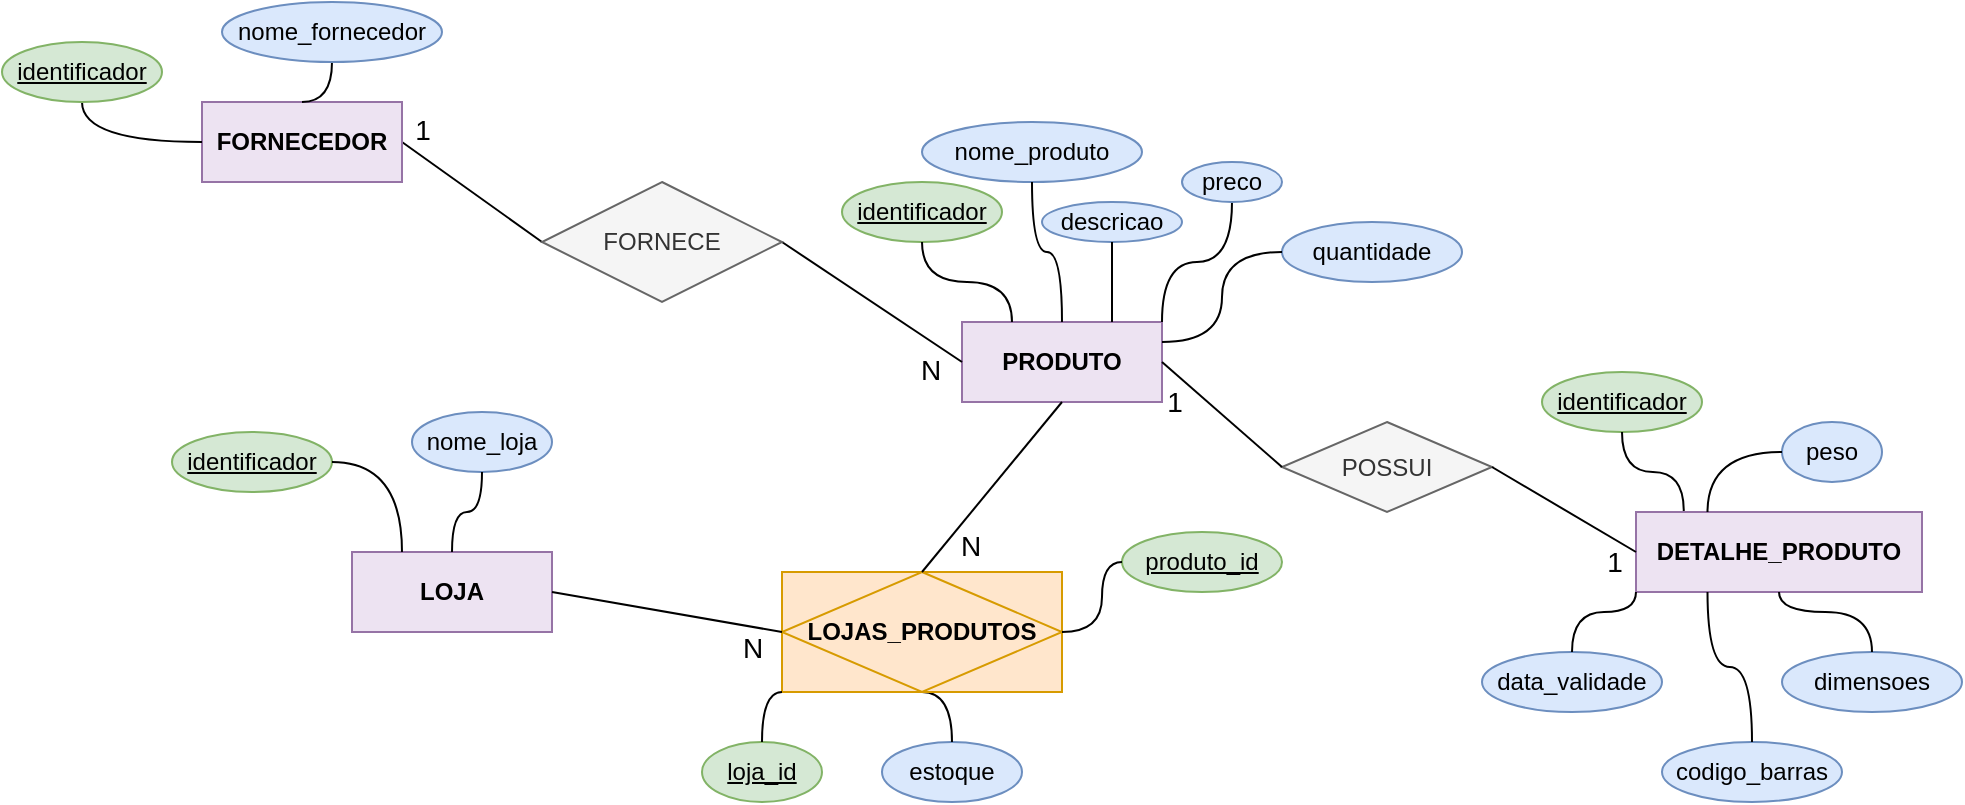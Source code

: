 <mxfile version="26.1.3">
  <diagram name="Página-1" id="QiZA9TuHDEAONWoTVcgq">
    <mxGraphModel grid="1" page="1" gridSize="10" guides="1" tooltips="1" connect="1" arrows="1" fold="1" pageScale="1" pageWidth="827" pageHeight="1169" math="0" shadow="0">
      <root>
        <mxCell id="0" />
        <mxCell id="1" parent="0" />
        <mxCell id="nnOmcbzWYCP36iAoLmld-2" style="rounded=0;orthogonalLoop=1;jettySize=auto;html=1;entryX=0;entryY=0.5;entryDx=0;entryDy=0;endArrow=none;startFill=0;exitX=1;exitY=0.5;exitDx=0;exitDy=0;" edge="1" parent="1" source="yZ4NykpI8MjWYzEUuT8K-1" target="nnOmcbzWYCP36iAoLmld-1">
          <mxGeometry relative="1" as="geometry" />
        </mxCell>
        <mxCell id="nnOmcbzWYCP36iAoLmld-4" value="&lt;font&gt;1&lt;/font&gt;" style="edgeLabel;html=1;align=center;verticalAlign=middle;resizable=0;points=[];fontSize=14;" connectable="0" vertex="1" parent="nnOmcbzWYCP36iAoLmld-2">
          <mxGeometry x="-0.611" y="1" relative="1" as="geometry">
            <mxPoint x="-4" y="-15" as="offset" />
          </mxGeometry>
        </mxCell>
        <mxCell id="yZ4NykpI8MjWYzEUuT8K-1" value="FORNECEDOR" style="whiteSpace=wrap;html=1;align=center;fillColor=light-dark(#ede3f2, #392f3f);strokeColor=#9673a6;fontStyle=1" vertex="1" parent="1">
          <mxGeometry x="110" y="70" width="100" height="40" as="geometry" />
        </mxCell>
        <mxCell id="yZ4NykpI8MjWYzEUuT8K-2" value="PRODUTO" style="whiteSpace=wrap;html=1;align=center;fillColor=light-dark(#ede3f2, #392f3f);strokeColor=#9673a6;fontStyle=1" vertex="1" parent="1">
          <mxGeometry x="490" y="180" width="100" height="40" as="geometry" />
        </mxCell>
        <mxCell id="yZ4NykpI8MjWYzEUuT8K-3" value="LOJA" style="whiteSpace=wrap;html=1;align=center;fillColor=light-dark(#ede3f2, #392f3f);strokeColor=#9673a6;fontStyle=1" vertex="1" parent="1">
          <mxGeometry x="185" y="295" width="100" height="40" as="geometry" />
        </mxCell>
        <mxCell id="yZ4NykpI8MjWYzEUuT8K-4" value="DETALHE_PRODUTO" style="whiteSpace=wrap;html=1;align=center;fillColor=light-dark(#ede3f2, #392f3f);strokeColor=#9673a6;fontStyle=1" vertex="1" parent="1">
          <mxGeometry x="827" y="275" width="143" height="40" as="geometry" />
        </mxCell>
        <mxCell id="yZ4NykpI8MjWYzEUuT8K-7" style="edgeStyle=orthogonalEdgeStyle;rounded=0;orthogonalLoop=1;jettySize=auto;html=1;entryX=0.5;entryY=0;entryDx=0;entryDy=0;endArrow=none;startFill=0;curved=1;" edge="1" parent="1" source="yZ4NykpI8MjWYzEUuT8K-5" target="yZ4NykpI8MjWYzEUuT8K-1">
          <mxGeometry relative="1" as="geometry" />
        </mxCell>
        <mxCell id="yZ4NykpI8MjWYzEUuT8K-5" value="nome_fornecedor" style="ellipse;whiteSpace=wrap;html=1;align=center;fillColor=#dae8fc;strokeColor=#6c8ebf;" vertex="1" parent="1">
          <mxGeometry x="120" y="20" width="110" height="30" as="geometry" />
        </mxCell>
        <mxCell id="yZ4NykpI8MjWYzEUuT8K-8" style="edgeStyle=orthogonalEdgeStyle;rounded=0;orthogonalLoop=1;jettySize=auto;html=1;entryX=0;entryY=0.5;entryDx=0;entryDy=0;exitX=0.5;exitY=1;exitDx=0;exitDy=0;endArrow=none;startFill=0;curved=1;" edge="1" parent="1" source="yZ4NykpI8MjWYzEUuT8K-6" target="yZ4NykpI8MjWYzEUuT8K-1">
          <mxGeometry relative="1" as="geometry" />
        </mxCell>
        <mxCell id="yZ4NykpI8MjWYzEUuT8K-6" value="identificador" style="ellipse;whiteSpace=wrap;html=1;align=center;fontStyle=4;fillColor=#d5e8d4;strokeColor=#82b366;" vertex="1" parent="1">
          <mxGeometry x="10" y="40" width="80" height="30" as="geometry" />
        </mxCell>
        <mxCell id="yZ4NykpI8MjWYzEUuT8K-9" value="identificador" style="ellipse;whiteSpace=wrap;html=1;align=center;fontStyle=4;fillColor=#d5e8d4;strokeColor=#82b366;" vertex="1" parent="1">
          <mxGeometry x="430" y="110" width="80" height="30" as="geometry" />
        </mxCell>
        <mxCell id="yZ4NykpI8MjWYzEUuT8K-10" style="edgeStyle=orthogonalEdgeStyle;rounded=0;orthogonalLoop=1;jettySize=auto;html=1;entryX=0.25;entryY=0;entryDx=0;entryDy=0;exitX=0.5;exitY=1;exitDx=0;exitDy=0;endArrow=none;startFill=0;curved=1;" edge="1" parent="1" source="yZ4NykpI8MjWYzEUuT8K-9" target="yZ4NykpI8MjWYzEUuT8K-2">
          <mxGeometry relative="1" as="geometry">
            <mxPoint x="460" y="219.97" as="targetPoint" />
          </mxGeometry>
        </mxCell>
        <mxCell id="yZ4NykpI8MjWYzEUuT8K-11" value="nome_produto" style="ellipse;whiteSpace=wrap;html=1;align=center;fillColor=#dae8fc;strokeColor=#6c8ebf;" vertex="1" parent="1">
          <mxGeometry x="470" y="80" width="110" height="30" as="geometry" />
        </mxCell>
        <mxCell id="yZ4NykpI8MjWYzEUuT8K-12" style="edgeStyle=orthogonalEdgeStyle;rounded=0;orthogonalLoop=1;jettySize=auto;html=1;entryX=0.5;entryY=0;entryDx=0;entryDy=0;endArrow=none;startFill=0;curved=1;" edge="1" parent="1" source="yZ4NykpI8MjWYzEUuT8K-11" target="yZ4NykpI8MjWYzEUuT8K-2">
          <mxGeometry relative="1" as="geometry">
            <mxPoint x="570" y="149.97" as="targetPoint" />
          </mxGeometry>
        </mxCell>
        <mxCell id="yZ4NykpI8MjWYzEUuT8K-15" value="descricao" style="ellipse;whiteSpace=wrap;html=1;align=center;fillColor=#dae8fc;strokeColor=#6c8ebf;" vertex="1" parent="1">
          <mxGeometry x="530" y="120" width="70" height="20" as="geometry" />
        </mxCell>
        <mxCell id="yZ4NykpI8MjWYzEUuT8K-16" style="edgeStyle=orthogonalEdgeStyle;rounded=0;orthogonalLoop=1;jettySize=auto;html=1;entryX=0.75;entryY=0;entryDx=0;entryDy=0;endArrow=none;startFill=0;curved=1;exitX=0.5;exitY=1;exitDx=0;exitDy=0;" edge="1" parent="1" source="yZ4NykpI8MjWYzEUuT8K-15" target="yZ4NykpI8MjWYzEUuT8K-2">
          <mxGeometry relative="1" as="geometry">
            <mxPoint x="550" y="140" as="sourcePoint" />
            <mxPoint x="550" y="190" as="targetPoint" />
          </mxGeometry>
        </mxCell>
        <mxCell id="nnOmcbzWYCP36iAoLmld-6" style="edgeStyle=orthogonalEdgeStyle;rounded=0;orthogonalLoop=1;jettySize=auto;html=1;entryX=1;entryY=0;entryDx=0;entryDy=0;endArrow=none;startFill=0;curved=1;exitX=0.5;exitY=1;exitDx=0;exitDy=0;" edge="1" parent="1" source="yZ4NykpI8MjWYzEUuT8K-17" target="yZ4NykpI8MjWYzEUuT8K-2">
          <mxGeometry relative="1" as="geometry" />
        </mxCell>
        <mxCell id="yZ4NykpI8MjWYzEUuT8K-17" value="preco" style="ellipse;whiteSpace=wrap;html=1;align=center;fillColor=#dae8fc;strokeColor=#6c8ebf;" vertex="1" parent="1">
          <mxGeometry x="600" y="100" width="50" height="20" as="geometry" />
        </mxCell>
        <mxCell id="yZ4NykpI8MjWYzEUuT8K-19" value="quantidade" style="ellipse;whiteSpace=wrap;html=1;align=center;fillColor=#dae8fc;strokeColor=#6c8ebf;" vertex="1" parent="1">
          <mxGeometry x="650" y="130" width="90" height="30" as="geometry" />
        </mxCell>
        <mxCell id="yZ4NykpI8MjWYzEUuT8K-20" style="edgeStyle=orthogonalEdgeStyle;rounded=0;orthogonalLoop=1;jettySize=auto;html=1;endArrow=none;startFill=0;curved=1;exitX=0;exitY=0.5;exitDx=0;exitDy=0;entryX=1;entryY=0.25;entryDx=0;entryDy=0;" edge="1" parent="1" source="yZ4NykpI8MjWYzEUuT8K-19" target="yZ4NykpI8MjWYzEUuT8K-2">
          <mxGeometry relative="1" as="geometry">
            <mxPoint x="630" y="205" as="sourcePoint" />
            <mxPoint x="600" y="210" as="targetPoint" />
          </mxGeometry>
        </mxCell>
        <mxCell id="yZ4NykpI8MjWYzEUuT8K-21" value="identificador" style="ellipse;whiteSpace=wrap;html=1;align=center;fontStyle=4;fillColor=#d5e8d4;strokeColor=#82b366;" vertex="1" parent="1">
          <mxGeometry x="780" y="205" width="80" height="30" as="geometry" />
        </mxCell>
        <mxCell id="yZ4NykpI8MjWYzEUuT8K-22" style="edgeStyle=orthogonalEdgeStyle;rounded=0;orthogonalLoop=1;jettySize=auto;html=1;entryX=0.167;entryY=-0.013;entryDx=0;entryDy=0;exitX=0.5;exitY=1;exitDx=0;exitDy=0;endArrow=none;startFill=0;curved=1;entryPerimeter=0;" edge="1" parent="1" source="yZ4NykpI8MjWYzEUuT8K-21" target="yZ4NykpI8MjWYzEUuT8K-4">
          <mxGeometry relative="1" as="geometry">
            <mxPoint x="777" y="95" as="sourcePoint" />
            <mxPoint x="812" y="115" as="targetPoint" />
          </mxGeometry>
        </mxCell>
        <mxCell id="yZ4NykpI8MjWYzEUuT8K-23" value="peso" style="ellipse;whiteSpace=wrap;html=1;align=center;fillColor=#dae8fc;strokeColor=#6c8ebf;" vertex="1" parent="1">
          <mxGeometry x="900" y="230" width="50" height="30" as="geometry" />
        </mxCell>
        <mxCell id="yZ4NykpI8MjWYzEUuT8K-24" style="edgeStyle=orthogonalEdgeStyle;rounded=0;orthogonalLoop=1;jettySize=auto;html=1;entryX=0.25;entryY=0;entryDx=0;entryDy=0;exitX=0;exitY=0.5;exitDx=0;exitDy=0;endArrow=none;startFill=0;curved=1;" edge="1" parent="1" source="yZ4NykpI8MjWYzEUuT8K-23" target="yZ4NykpI8MjWYzEUuT8K-4">
          <mxGeometry relative="1" as="geometry">
            <mxPoint x="947" y="265" as="sourcePoint" />
            <mxPoint x="917" y="285" as="targetPoint" />
          </mxGeometry>
        </mxCell>
        <mxCell id="yZ4NykpI8MjWYzEUuT8K-25" value="dimensoes" style="ellipse;whiteSpace=wrap;html=1;align=center;fillColor=#dae8fc;strokeColor=#6c8ebf;" vertex="1" parent="1">
          <mxGeometry x="900" y="345" width="90" height="30" as="geometry" />
        </mxCell>
        <mxCell id="yZ4NykpI8MjWYzEUuT8K-26" style="edgeStyle=orthogonalEdgeStyle;rounded=0;orthogonalLoop=1;jettySize=auto;html=1;entryX=0.5;entryY=1;entryDx=0;entryDy=0;exitX=0.5;exitY=0;exitDx=0;exitDy=0;endArrow=none;startFill=0;curved=1;" edge="1" parent="1" source="yZ4NykpI8MjWYzEUuT8K-25" target="yZ4NykpI8MjWYzEUuT8K-4">
          <mxGeometry relative="1" as="geometry">
            <mxPoint x="1047" y="260" as="sourcePoint" />
            <mxPoint x="997" y="295" as="targetPoint" />
          </mxGeometry>
        </mxCell>
        <mxCell id="yZ4NykpI8MjWYzEUuT8K-27" value="codigo_barras" style="ellipse;whiteSpace=wrap;html=1;align=center;fillColor=#dae8fc;strokeColor=#6c8ebf;" vertex="1" parent="1">
          <mxGeometry x="840" y="390" width="90" height="30" as="geometry" />
        </mxCell>
        <mxCell id="yZ4NykpI8MjWYzEUuT8K-28" style="edgeStyle=orthogonalEdgeStyle;rounded=0;orthogonalLoop=1;jettySize=auto;html=1;entryX=0.25;entryY=1;entryDx=0;entryDy=0;endArrow=none;startFill=0;curved=1;" edge="1" parent="1" source="yZ4NykpI8MjWYzEUuT8K-27" target="yZ4NykpI8MjWYzEUuT8K-4">
          <mxGeometry relative="1" as="geometry">
            <mxPoint x="1027" y="305" as="sourcePoint" />
            <mxPoint x="997" y="305" as="targetPoint" />
          </mxGeometry>
        </mxCell>
        <mxCell id="yZ4NykpI8MjWYzEUuT8K-29" value="data_validade" style="ellipse;whiteSpace=wrap;html=1;align=center;fillColor=#dae8fc;strokeColor=#6c8ebf;" vertex="1" parent="1">
          <mxGeometry x="750" y="345" width="90" height="30" as="geometry" />
        </mxCell>
        <mxCell id="yZ4NykpI8MjWYzEUuT8K-30" style="edgeStyle=orthogonalEdgeStyle;rounded=0;orthogonalLoop=1;jettySize=auto;html=1;entryX=0;entryY=1;entryDx=0;entryDy=0;exitX=0.5;exitY=0;exitDx=0;exitDy=0;endArrow=none;startFill=0;curved=1;" edge="1" parent="1" source="yZ4NykpI8MjWYzEUuT8K-29" target="yZ4NykpI8MjWYzEUuT8K-4">
          <mxGeometry relative="1" as="geometry">
            <mxPoint x="1037" y="360" as="sourcePoint" />
            <mxPoint x="997" y="325" as="targetPoint" />
          </mxGeometry>
        </mxCell>
        <mxCell id="yZ4NykpI8MjWYzEUuT8K-32" value="identificador" style="ellipse;whiteSpace=wrap;html=1;align=center;fontStyle=4;fillColor=#d5e8d4;strokeColor=#82b366;" vertex="1" parent="1">
          <mxGeometry x="95" y="235" width="80" height="30" as="geometry" />
        </mxCell>
        <mxCell id="yZ4NykpI8MjWYzEUuT8K-33" style="edgeStyle=orthogonalEdgeStyle;rounded=0;orthogonalLoop=1;jettySize=auto;html=1;entryX=0.25;entryY=0;entryDx=0;entryDy=0;exitX=1;exitY=0.5;exitDx=0;exitDy=0;endArrow=none;startFill=0;curved=1;" edge="1" parent="1" source="yZ4NykpI8MjWYzEUuT8K-32" target="yZ4NykpI8MjWYzEUuT8K-3">
          <mxGeometry relative="1" as="geometry">
            <mxPoint x="175" y="135" as="sourcePoint" />
            <mxPoint x="235" y="155" as="targetPoint" />
          </mxGeometry>
        </mxCell>
        <mxCell id="yZ4NykpI8MjWYzEUuT8K-34" value="nome_loja" style="ellipse;whiteSpace=wrap;html=1;align=center;fillColor=#dae8fc;strokeColor=#6c8ebf;" vertex="1" parent="1">
          <mxGeometry x="215" y="225" width="70" height="30" as="geometry" />
        </mxCell>
        <mxCell id="yZ4NykpI8MjWYzEUuT8K-35" style="edgeStyle=orthogonalEdgeStyle;rounded=0;orthogonalLoop=1;jettySize=auto;html=1;entryX=0.5;entryY=0;entryDx=0;entryDy=0;endArrow=none;startFill=0;curved=1;exitX=0.5;exitY=1;exitDx=0;exitDy=0;" edge="1" parent="1" source="yZ4NykpI8MjWYzEUuT8K-34" target="yZ4NykpI8MjWYzEUuT8K-3">
          <mxGeometry relative="1" as="geometry">
            <mxPoint x="300" y="115" as="sourcePoint" />
            <mxPoint x="285" y="135" as="targetPoint" />
          </mxGeometry>
        </mxCell>
        <mxCell id="yZ4NykpI8MjWYzEUuT8K-36" value="estoque" style="ellipse;whiteSpace=wrap;html=1;align=center;fillColor=#dae8fc;strokeColor=#6c8ebf;" vertex="1" parent="1">
          <mxGeometry x="450" y="390" width="70" height="30" as="geometry" />
        </mxCell>
        <mxCell id="yZ4NykpI8MjWYzEUuT8K-37" style="edgeStyle=orthogonalEdgeStyle;rounded=0;orthogonalLoop=1;jettySize=auto;html=1;entryX=0.5;entryY=0;entryDx=0;entryDy=0;endArrow=none;startFill=0;curved=1;exitX=0.5;exitY=1;exitDx=0;exitDy=0;" edge="1" parent="1" source="nnOmcbzWYCP36iAoLmld-13" target="yZ4NykpI8MjWYzEUuT8K-36">
          <mxGeometry relative="1" as="geometry">
            <mxPoint x="260" y="265" as="sourcePoint" />
            <mxPoint x="245" y="305" as="targetPoint" />
          </mxGeometry>
        </mxCell>
        <mxCell id="nnOmcbzWYCP36iAoLmld-3" style="rounded=0;orthogonalLoop=1;jettySize=auto;html=1;entryX=0;entryY=0.5;entryDx=0;entryDy=0;endArrow=none;startFill=0;exitX=1;exitY=0.5;exitDx=0;exitDy=0;" edge="1" parent="1" source="nnOmcbzWYCP36iAoLmld-1" target="yZ4NykpI8MjWYzEUuT8K-2">
          <mxGeometry relative="1" as="geometry" />
        </mxCell>
        <mxCell id="nnOmcbzWYCP36iAoLmld-5" value="N" style="edgeLabel;html=1;align=center;verticalAlign=middle;resizable=0;points=[];fontSize=14;" connectable="0" vertex="1" parent="nnOmcbzWYCP36iAoLmld-3">
          <mxGeometry x="0.586" y="1" relative="1" as="geometry">
            <mxPoint x="2" y="17" as="offset" />
          </mxGeometry>
        </mxCell>
        <mxCell id="nnOmcbzWYCP36iAoLmld-1" value="FORNECE" style="shape=rhombus;perimeter=rhombusPerimeter;whiteSpace=wrap;html=1;align=center;fillColor=#f5f5f5;fontColor=#333333;strokeColor=#666666;" vertex="1" parent="1">
          <mxGeometry x="280" y="110" width="120" height="60" as="geometry" />
        </mxCell>
        <mxCell id="nnOmcbzWYCP36iAoLmld-7" value="POSSUI" style="shape=rhombus;perimeter=rhombusPerimeter;whiteSpace=wrap;html=1;align=center;fillColor=#f5f5f5;fontColor=#333333;strokeColor=#666666;" vertex="1" parent="1">
          <mxGeometry x="650" y="230" width="105" height="45" as="geometry" />
        </mxCell>
        <mxCell id="nnOmcbzWYCP36iAoLmld-8" style="rounded=0;orthogonalLoop=1;jettySize=auto;html=1;entryX=0;entryY=0.5;entryDx=0;entryDy=0;endArrow=none;startFill=0;exitX=1;exitY=0.5;exitDx=0;exitDy=0;" edge="1" parent="1" source="yZ4NykpI8MjWYzEUuT8K-2" target="nnOmcbzWYCP36iAoLmld-7">
          <mxGeometry relative="1" as="geometry">
            <mxPoint x="650" y="190" as="sourcePoint" />
            <mxPoint x="740" y="250" as="targetPoint" />
          </mxGeometry>
        </mxCell>
        <mxCell id="nnOmcbzWYCP36iAoLmld-11" value="1" style="edgeLabel;html=1;align=center;verticalAlign=middle;resizable=0;points=[];fontSize=14;" connectable="0" vertex="1" parent="nnOmcbzWYCP36iAoLmld-8">
          <mxGeometry x="-0.382" y="-1" relative="1" as="geometry">
            <mxPoint x="-12" y="3" as="offset" />
          </mxGeometry>
        </mxCell>
        <mxCell id="nnOmcbzWYCP36iAoLmld-10" style="rounded=0;orthogonalLoop=1;jettySize=auto;html=1;entryX=0;entryY=0.5;entryDx=0;entryDy=0;endArrow=none;startFill=0;exitX=1;exitY=0.5;exitDx=0;exitDy=0;" edge="1" parent="1" source="nnOmcbzWYCP36iAoLmld-7" target="yZ4NykpI8MjWYzEUuT8K-4">
          <mxGeometry relative="1" as="geometry">
            <mxPoint x="600" y="210" as="sourcePoint" />
            <mxPoint x="645" y="268" as="targetPoint" />
          </mxGeometry>
        </mxCell>
        <mxCell id="nnOmcbzWYCP36iAoLmld-12" value="1" style="edgeLabel;html=1;align=center;verticalAlign=middle;resizable=0;points=[];fontSize=14;" connectable="0" vertex="1" parent="nnOmcbzWYCP36iAoLmld-10">
          <mxGeometry x="0.495" y="1" relative="1" as="geometry">
            <mxPoint x="6" y="16" as="offset" />
          </mxGeometry>
        </mxCell>
        <mxCell id="nnOmcbzWYCP36iAoLmld-13" value="LOJAS_PRODUTOS" style="shape=associativeEntity;whiteSpace=wrap;html=1;align=center;fillColor=#ffe6cc;strokeColor=#d79b00;fontStyle=1" vertex="1" parent="1">
          <mxGeometry x="400" y="305" width="140" height="60" as="geometry" />
        </mxCell>
        <mxCell id="nnOmcbzWYCP36iAoLmld-14" style="rounded=0;orthogonalLoop=1;jettySize=auto;html=1;entryX=0.5;entryY=0;entryDx=0;entryDy=0;endArrow=none;startFill=0;exitX=0.5;exitY=1;exitDx=0;exitDy=0;" edge="1" parent="1" source="yZ4NykpI8MjWYzEUuT8K-2" target="nnOmcbzWYCP36iAoLmld-13">
          <mxGeometry relative="1" as="geometry">
            <mxPoint x="600" y="210" as="sourcePoint" />
            <mxPoint x="660" y="263" as="targetPoint" />
          </mxGeometry>
        </mxCell>
        <mxCell id="nnOmcbzWYCP36iAoLmld-17" value="N" style="edgeLabel;html=1;align=center;verticalAlign=middle;resizable=0;points=[];fontSize=14;" connectable="0" vertex="1" parent="nnOmcbzWYCP36iAoLmld-14">
          <mxGeometry x="0.591" y="1" relative="1" as="geometry">
            <mxPoint x="9" y="4" as="offset" />
          </mxGeometry>
        </mxCell>
        <mxCell id="nnOmcbzWYCP36iAoLmld-16" style="rounded=0;orthogonalLoop=1;jettySize=auto;html=1;entryX=0;entryY=0.5;entryDx=0;entryDy=0;endArrow=none;startFill=0;exitX=1;exitY=0.5;exitDx=0;exitDy=0;" edge="1" parent="1" source="yZ4NykpI8MjWYzEUuT8K-3" target="nnOmcbzWYCP36iAoLmld-13">
          <mxGeometry relative="1" as="geometry">
            <mxPoint x="550" y="230" as="sourcePoint" />
            <mxPoint x="460" y="315" as="targetPoint" />
          </mxGeometry>
        </mxCell>
        <mxCell id="nnOmcbzWYCP36iAoLmld-18" value="N" style="edgeLabel;html=1;align=center;verticalAlign=middle;resizable=0;points=[];fontSize=14;" connectable="0" vertex="1" parent="nnOmcbzWYCP36iAoLmld-16">
          <mxGeometry x="0.557" y="-1" relative="1" as="geometry">
            <mxPoint x="10" y="11" as="offset" />
          </mxGeometry>
        </mxCell>
        <mxCell id="nnOmcbzWYCP36iAoLmld-19" value="loja_id" style="ellipse;whiteSpace=wrap;html=1;align=center;fontStyle=4;fillColor=#d5e8d4;strokeColor=#82b366;" vertex="1" parent="1">
          <mxGeometry x="360" y="390" width="60" height="30" as="geometry" />
        </mxCell>
        <mxCell id="nnOmcbzWYCP36iAoLmld-20" value="produto_id" style="ellipse;whiteSpace=wrap;html=1;align=center;fontStyle=4;fillColor=#d5e8d4;strokeColor=#82b366;" vertex="1" parent="1">
          <mxGeometry x="570" y="285" width="80" height="30" as="geometry" />
        </mxCell>
        <mxCell id="nnOmcbzWYCP36iAoLmld-21" style="edgeStyle=orthogonalEdgeStyle;rounded=0;orthogonalLoop=1;jettySize=auto;html=1;entryX=0.5;entryY=0;entryDx=0;entryDy=0;endArrow=none;startFill=0;curved=1;exitX=0;exitY=1;exitDx=0;exitDy=0;" edge="1" parent="1" source="nnOmcbzWYCP36iAoLmld-13" target="nnOmcbzWYCP36iAoLmld-19">
          <mxGeometry relative="1" as="geometry">
            <mxPoint x="480" y="375" as="sourcePoint" />
            <mxPoint x="525" y="400" as="targetPoint" />
          </mxGeometry>
        </mxCell>
        <mxCell id="nnOmcbzWYCP36iAoLmld-22" style="edgeStyle=orthogonalEdgeStyle;rounded=0;orthogonalLoop=1;jettySize=auto;html=1;entryX=0;entryY=0.5;entryDx=0;entryDy=0;endArrow=none;startFill=0;curved=1;exitX=1;exitY=0.5;exitDx=0;exitDy=0;" edge="1" parent="1" source="nnOmcbzWYCP36iAoLmld-13" target="nnOmcbzWYCP36iAoLmld-20">
          <mxGeometry relative="1" as="geometry">
            <mxPoint x="480" y="375" as="sourcePoint" />
            <mxPoint x="525" y="400" as="targetPoint" />
          </mxGeometry>
        </mxCell>
      </root>
    </mxGraphModel>
  </diagram>
</mxfile>
